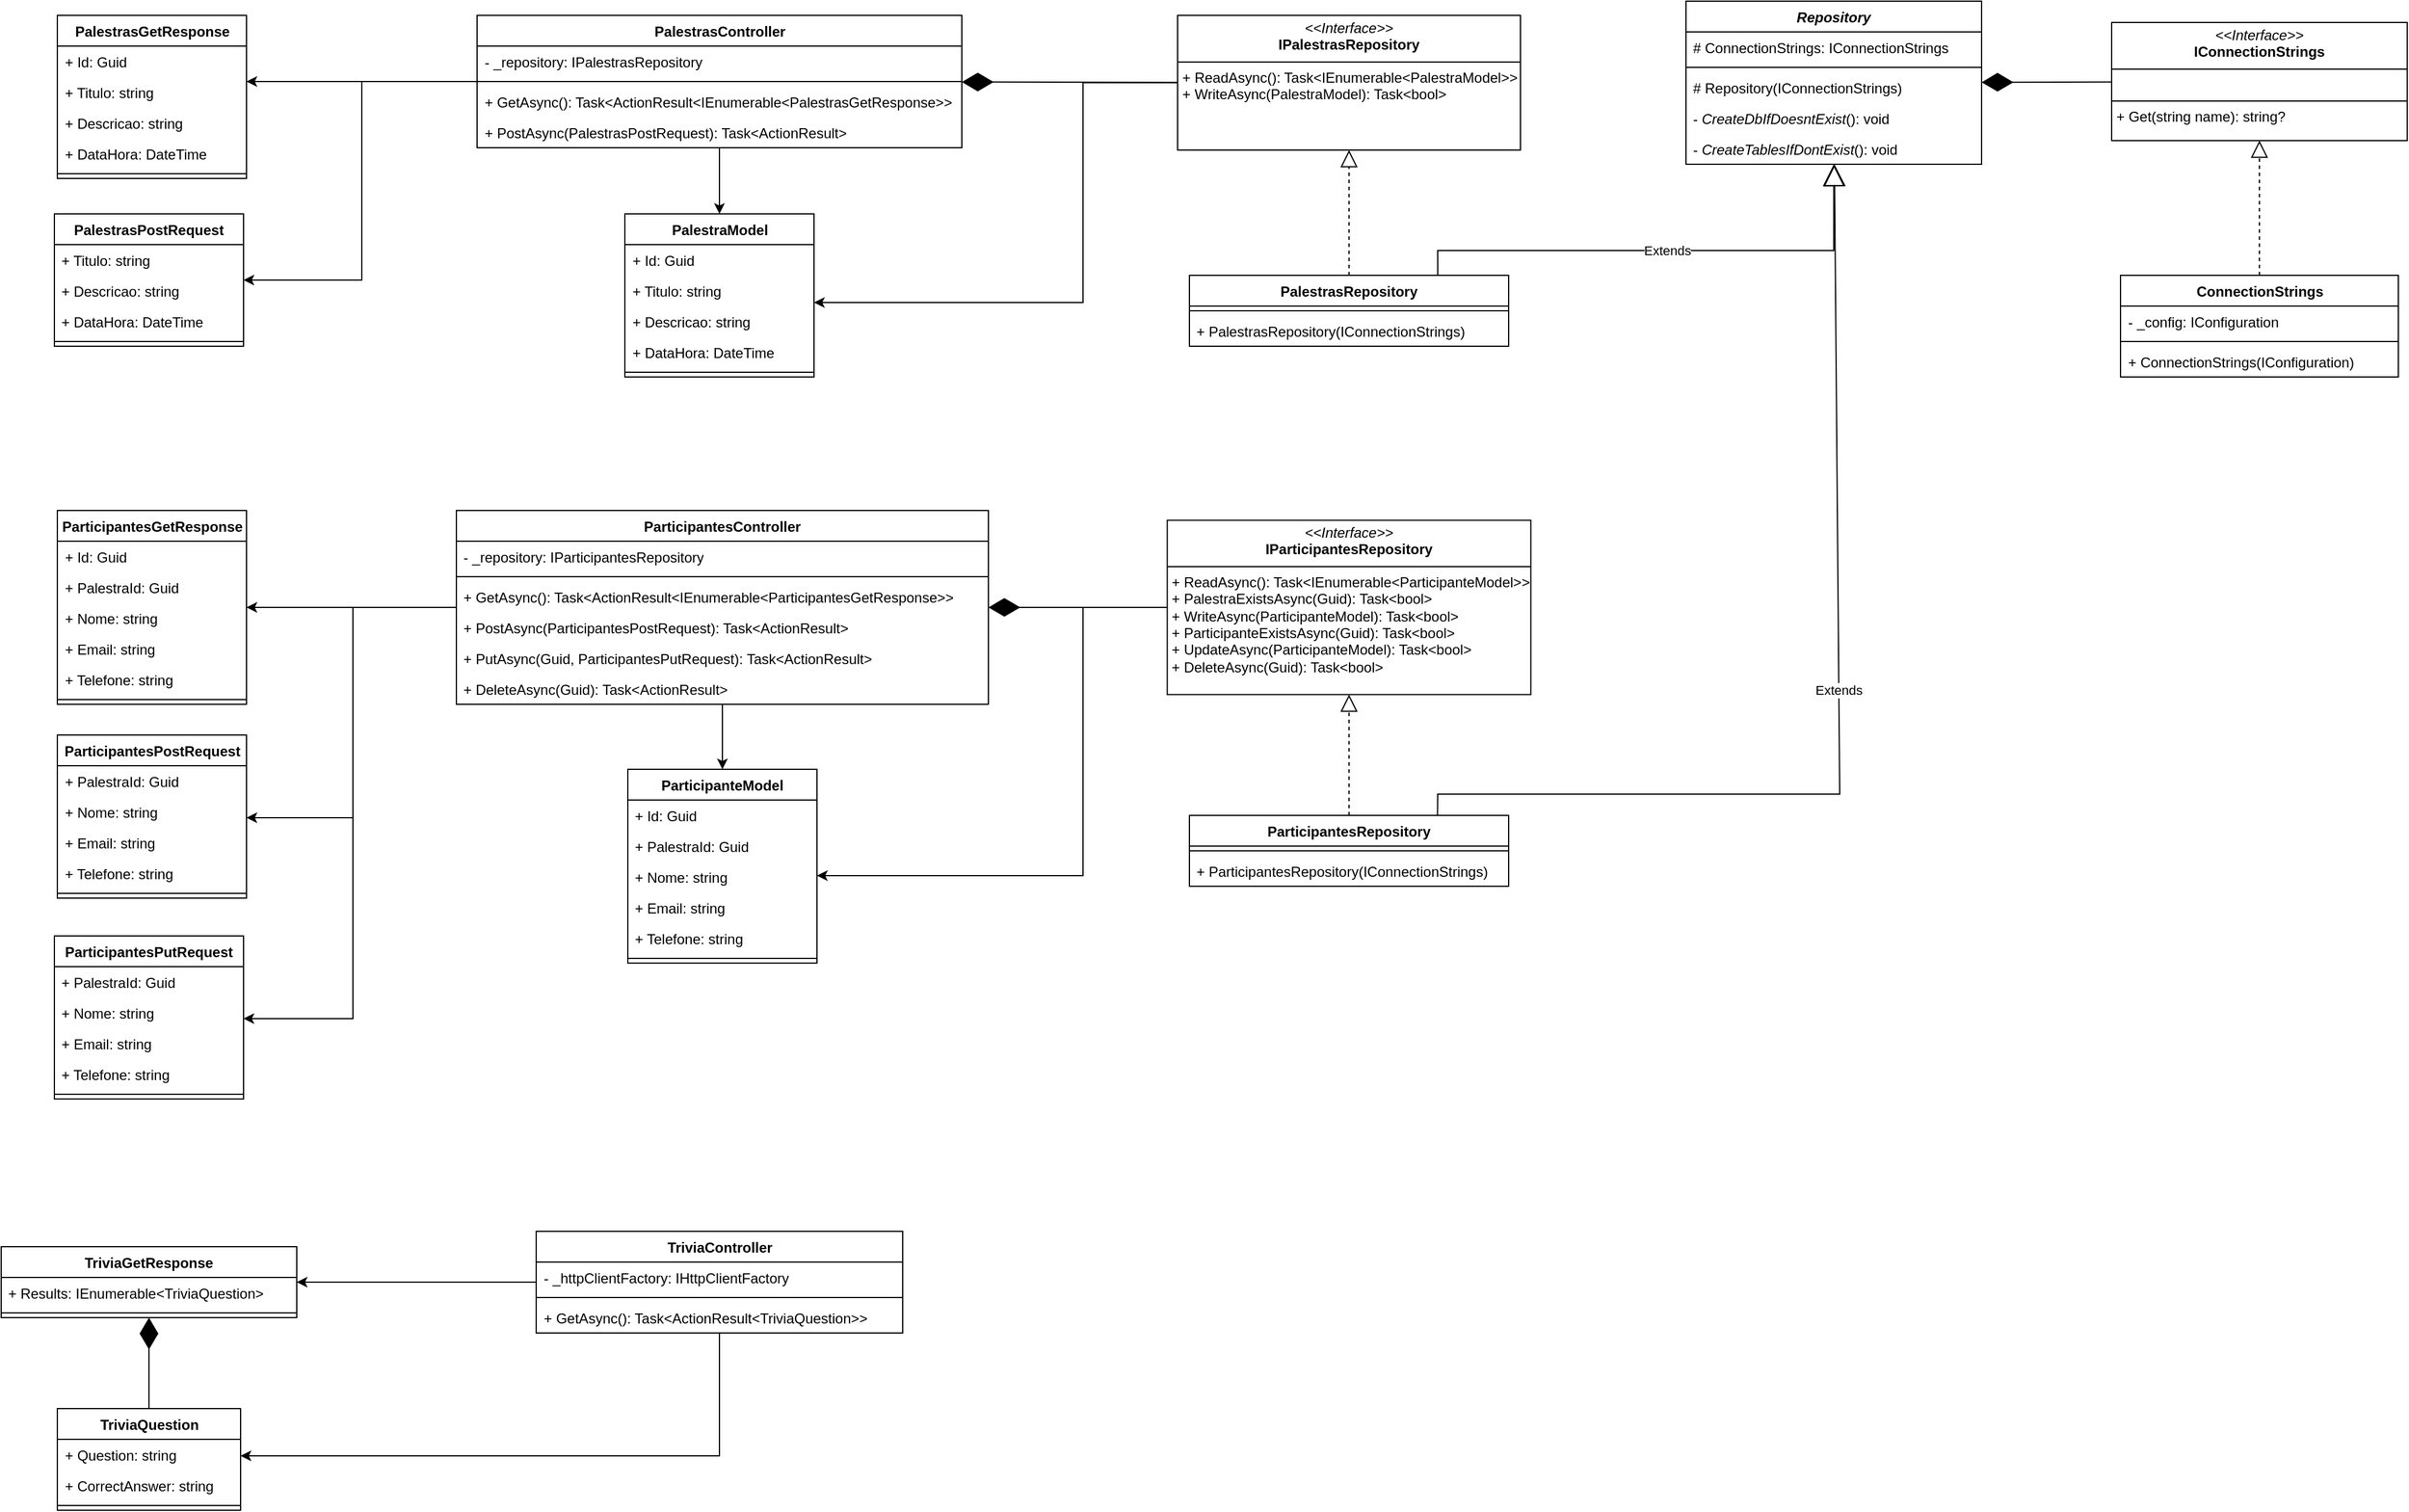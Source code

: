 <mxfile version="27.0.9">
  <diagram name="Page-1" id="VxG7pr-rt7989ejQn_X-">
    <mxGraphModel dx="2132" dy="1167" grid="1" gridSize="10" guides="1" tooltips="1" connect="1" arrows="1" fold="1" page="1" pageScale="1" pageWidth="850" pageHeight="1100" math="0" shadow="0">
      <root>
        <mxCell id="0" />
        <mxCell id="1" parent="0" />
        <mxCell id="4oGLVQ3U9N3iikCOYdiW-1" value="PalestrasPostRequest" style="swimlane;fontStyle=1;align=center;verticalAlign=top;childLayout=stackLayout;horizontal=1;startSize=26;horizontalStack=0;resizeParent=1;resizeParentMax=0;resizeLast=0;collapsible=1;marginBottom=0;whiteSpace=wrap;html=1;" parent="1" vertex="1">
          <mxGeometry x="210" y="239" width="160" height="112" as="geometry" />
        </mxCell>
        <mxCell id="4oGLVQ3U9N3iikCOYdiW-21" value="+ Titulo: string" style="text;strokeColor=none;fillColor=none;align=left;verticalAlign=top;spacingLeft=4;spacingRight=4;overflow=hidden;rotatable=0;points=[[0,0.5],[1,0.5]];portConstraint=eastwest;whiteSpace=wrap;html=1;" parent="4oGLVQ3U9N3iikCOYdiW-1" vertex="1">
          <mxGeometry y="26" width="160" height="26" as="geometry" />
        </mxCell>
        <mxCell id="4oGLVQ3U9N3iikCOYdiW-20" value="+ Descricao: string" style="text;strokeColor=none;fillColor=none;align=left;verticalAlign=top;spacingLeft=4;spacingRight=4;overflow=hidden;rotatable=0;points=[[0,0.5],[1,0.5]];portConstraint=eastwest;whiteSpace=wrap;html=1;" parent="4oGLVQ3U9N3iikCOYdiW-1" vertex="1">
          <mxGeometry y="52" width="160" height="26" as="geometry" />
        </mxCell>
        <mxCell id="4oGLVQ3U9N3iikCOYdiW-19" value="+ DataHora: DateTime" style="text;strokeColor=none;fillColor=none;align=left;verticalAlign=top;spacingLeft=4;spacingRight=4;overflow=hidden;rotatable=0;points=[[0,0.5],[1,0.5]];portConstraint=eastwest;whiteSpace=wrap;html=1;" parent="4oGLVQ3U9N3iikCOYdiW-1" vertex="1">
          <mxGeometry y="78" width="160" height="26" as="geometry" />
        </mxCell>
        <mxCell id="4oGLVQ3U9N3iikCOYdiW-3" value="" style="line;strokeWidth=1;fillColor=none;align=left;verticalAlign=middle;spacingTop=-1;spacingLeft=3;spacingRight=3;rotatable=0;labelPosition=right;points=[];portConstraint=eastwest;strokeColor=inherit;" parent="4oGLVQ3U9N3iikCOYdiW-1" vertex="1">
          <mxGeometry y="104" width="160" height="8" as="geometry" />
        </mxCell>
        <mxCell id="4oGLVQ3U9N3iikCOYdiW-5" value="ParticipantesPostRequest" style="swimlane;fontStyle=1;align=center;verticalAlign=top;childLayout=stackLayout;horizontal=1;startSize=26;horizontalStack=0;resizeParent=1;resizeParentMax=0;resizeLast=0;collapsible=1;marginBottom=0;whiteSpace=wrap;html=1;" parent="1" vertex="1">
          <mxGeometry x="212.5" y="680" width="160" height="138" as="geometry" />
        </mxCell>
        <mxCell id="4oGLVQ3U9N3iikCOYdiW-14" value="+ PalestraId: Guid" style="text;strokeColor=none;fillColor=none;align=left;verticalAlign=top;spacingLeft=4;spacingRight=4;overflow=hidden;rotatable=0;points=[[0,0.5],[1,0.5]];portConstraint=eastwest;whiteSpace=wrap;html=1;" parent="4oGLVQ3U9N3iikCOYdiW-5" vertex="1">
          <mxGeometry y="26" width="160" height="26" as="geometry" />
        </mxCell>
        <mxCell id="4oGLVQ3U9N3iikCOYdiW-15" value="+ Nome: string" style="text;strokeColor=none;fillColor=none;align=left;verticalAlign=top;spacingLeft=4;spacingRight=4;overflow=hidden;rotatable=0;points=[[0,0.5],[1,0.5]];portConstraint=eastwest;whiteSpace=wrap;html=1;" parent="4oGLVQ3U9N3iikCOYdiW-5" vertex="1">
          <mxGeometry y="52" width="160" height="26" as="geometry" />
        </mxCell>
        <mxCell id="4oGLVQ3U9N3iikCOYdiW-17" value="+ Email: string" style="text;strokeColor=none;fillColor=none;align=left;verticalAlign=top;spacingLeft=4;spacingRight=4;overflow=hidden;rotatable=0;points=[[0,0.5],[1,0.5]];portConstraint=eastwest;whiteSpace=wrap;html=1;" parent="4oGLVQ3U9N3iikCOYdiW-5" vertex="1">
          <mxGeometry y="78" width="160" height="26" as="geometry" />
        </mxCell>
        <mxCell id="4oGLVQ3U9N3iikCOYdiW-16" value="+ Telefone: string" style="text;strokeColor=none;fillColor=none;align=left;verticalAlign=top;spacingLeft=4;spacingRight=4;overflow=hidden;rotatable=0;points=[[0,0.5],[1,0.5]];portConstraint=eastwest;whiteSpace=wrap;html=1;" parent="4oGLVQ3U9N3iikCOYdiW-5" vertex="1">
          <mxGeometry y="104" width="160" height="26" as="geometry" />
        </mxCell>
        <mxCell id="4oGLVQ3U9N3iikCOYdiW-7" value="" style="line;strokeWidth=1;fillColor=none;align=left;verticalAlign=middle;spacingTop=-1;spacingLeft=3;spacingRight=3;rotatable=0;labelPosition=right;points=[];portConstraint=eastwest;strokeColor=inherit;" parent="4oGLVQ3U9N3iikCOYdiW-5" vertex="1">
          <mxGeometry y="130" width="160" height="8" as="geometry" />
        </mxCell>
        <mxCell id="4oGLVQ3U9N3iikCOYdiW-9" value="TriviaQuestion" style="swimlane;fontStyle=1;align=center;verticalAlign=top;childLayout=stackLayout;horizontal=1;startSize=26;horizontalStack=0;resizeParent=1;resizeParentMax=0;resizeLast=0;collapsible=1;marginBottom=0;whiteSpace=wrap;html=1;" parent="1" vertex="1">
          <mxGeometry x="212.5" y="1250" width="155" height="86" as="geometry" />
        </mxCell>
        <mxCell id="4oGLVQ3U9N3iikCOYdiW-13" value="+ Question: string" style="text;strokeColor=none;fillColor=none;align=left;verticalAlign=top;spacingLeft=4;spacingRight=4;overflow=hidden;rotatable=0;points=[[0,0.5],[1,0.5]];portConstraint=eastwest;whiteSpace=wrap;html=1;" parent="4oGLVQ3U9N3iikCOYdiW-9" vertex="1">
          <mxGeometry y="26" width="155" height="26" as="geometry" />
        </mxCell>
        <mxCell id="4oGLVQ3U9N3iikCOYdiW-10" value="+ CorrectAnswer: string" style="text;strokeColor=none;fillColor=none;align=left;verticalAlign=top;spacingLeft=4;spacingRight=4;overflow=hidden;rotatable=0;points=[[0,0.5],[1,0.5]];portConstraint=eastwest;whiteSpace=wrap;html=1;" parent="4oGLVQ3U9N3iikCOYdiW-9" vertex="1">
          <mxGeometry y="52" width="155" height="26" as="geometry" />
        </mxCell>
        <mxCell id="4oGLVQ3U9N3iikCOYdiW-11" value="" style="line;strokeWidth=1;fillColor=none;align=left;verticalAlign=middle;spacingTop=-1;spacingLeft=3;spacingRight=3;rotatable=0;labelPosition=right;points=[];portConstraint=eastwest;strokeColor=inherit;" parent="4oGLVQ3U9N3iikCOYdiW-9" vertex="1">
          <mxGeometry y="78" width="155" height="8" as="geometry" />
        </mxCell>
        <mxCell id="4oGLVQ3U9N3iikCOYdiW-45" style="edgeStyle=orthogonalEdgeStyle;rounded=0;orthogonalLoop=1;jettySize=auto;html=1;" parent="1" source="4oGLVQ3U9N3iikCOYdiW-22" target="4oGLVQ3U9N3iikCOYdiW-1" edge="1">
          <mxGeometry relative="1" as="geometry">
            <Array as="points">
              <mxPoint x="470" y="127" />
              <mxPoint x="470" y="295" />
            </Array>
          </mxGeometry>
        </mxCell>
        <mxCell id="4oGLVQ3U9N3iikCOYdiW-64" style="edgeStyle=orthogonalEdgeStyle;rounded=0;orthogonalLoop=1;jettySize=auto;html=1;" parent="1" source="4oGLVQ3U9N3iikCOYdiW-22" target="4oGLVQ3U9N3iikCOYdiW-55" edge="1">
          <mxGeometry relative="1" as="geometry" />
        </mxCell>
        <mxCell id="4oGLVQ3U9N3iikCOYdiW-108" style="edgeStyle=orthogonalEdgeStyle;rounded=0;orthogonalLoop=1;jettySize=auto;html=1;" parent="1" source="4oGLVQ3U9N3iikCOYdiW-22" target="4oGLVQ3U9N3iikCOYdiW-102" edge="1">
          <mxGeometry relative="1" as="geometry">
            <Array as="points">
              <mxPoint x="390" y="127" />
              <mxPoint x="390" y="127" />
            </Array>
          </mxGeometry>
        </mxCell>
        <mxCell id="4oGLVQ3U9N3iikCOYdiW-22" value="Palestras&lt;span style=&quot;background-color: transparent; color: light-dark(rgb(0, 0, 0), rgb(255, 255, 255));&quot;&gt;Controller&lt;/span&gt;" style="swimlane;fontStyle=1;align=center;verticalAlign=top;childLayout=stackLayout;horizontal=1;startSize=26;horizontalStack=0;resizeParent=1;resizeParentMax=0;resizeLast=0;collapsible=1;marginBottom=0;whiteSpace=wrap;html=1;" parent="1" vertex="1">
          <mxGeometry x="567.5" y="71" width="410" height="112" as="geometry" />
        </mxCell>
        <mxCell id="4oGLVQ3U9N3iikCOYdiW-31" value="- _repository: IPalestrasRepository" style="text;strokeColor=none;fillColor=none;align=left;verticalAlign=top;spacingLeft=4;spacingRight=4;overflow=hidden;rotatable=0;points=[[0,0.5],[1,0.5]];portConstraint=eastwest;whiteSpace=wrap;html=1;" parent="4oGLVQ3U9N3iikCOYdiW-22" vertex="1">
          <mxGeometry y="26" width="410" height="26" as="geometry" />
        </mxCell>
        <mxCell id="4oGLVQ3U9N3iikCOYdiW-24" value="" style="line;strokeWidth=1;fillColor=none;align=left;verticalAlign=middle;spacingTop=-1;spacingLeft=3;spacingRight=3;rotatable=0;labelPosition=right;points=[];portConstraint=eastwest;strokeColor=inherit;" parent="4oGLVQ3U9N3iikCOYdiW-22" vertex="1">
          <mxGeometry y="52" width="410" height="8" as="geometry" />
        </mxCell>
        <mxCell id="4oGLVQ3U9N3iikCOYdiW-23" value="+ GetAsync(): Task&amp;lt;ActionResult&amp;lt;IEnumerable&amp;lt;PalestrasGetResponse&amp;gt;&amp;gt;" style="text;strokeColor=none;fillColor=none;align=left;verticalAlign=top;spacingLeft=4;spacingRight=4;overflow=hidden;rotatable=0;points=[[0,0.5],[1,0.5]];portConstraint=eastwest;whiteSpace=wrap;html=1;" parent="4oGLVQ3U9N3iikCOYdiW-22" vertex="1">
          <mxGeometry y="60" width="410" height="26" as="geometry" />
        </mxCell>
        <mxCell id="4oGLVQ3U9N3iikCOYdiW-30" value="+ PostAsync(PalestrasPostRequest): Task&amp;lt;ActionResult&amp;gt;" style="text;strokeColor=none;fillColor=none;align=left;verticalAlign=top;spacingLeft=4;spacingRight=4;overflow=hidden;rotatable=0;points=[[0,0.5],[1,0.5]];portConstraint=eastwest;whiteSpace=wrap;html=1;" parent="4oGLVQ3U9N3iikCOYdiW-22" vertex="1">
          <mxGeometry y="86" width="410" height="26" as="geometry" />
        </mxCell>
        <mxCell id="4oGLVQ3U9N3iikCOYdiW-51" style="edgeStyle=orthogonalEdgeStyle;rounded=0;orthogonalLoop=1;jettySize=auto;html=1;" parent="1" source="4oGLVQ3U9N3iikCOYdiW-26" target="4oGLVQ3U9N3iikCOYdiW-5" edge="1">
          <mxGeometry relative="1" as="geometry">
            <Array as="points">
              <mxPoint x="462.5" y="572" />
              <mxPoint x="462.5" y="750" />
            </Array>
          </mxGeometry>
        </mxCell>
        <mxCell id="4oGLVQ3U9N3iikCOYdiW-74" style="edgeStyle=orthogonalEdgeStyle;rounded=0;orthogonalLoop=1;jettySize=auto;html=1;" parent="1" source="4oGLVQ3U9N3iikCOYdiW-26" target="4oGLVQ3U9N3iikCOYdiW-67" edge="1">
          <mxGeometry relative="1" as="geometry">
            <Array as="points">
              <mxPoint x="462.5" y="572" />
              <mxPoint x="462.5" y="920" />
            </Array>
          </mxGeometry>
        </mxCell>
        <mxCell id="4oGLVQ3U9N3iikCOYdiW-93" style="edgeStyle=orthogonalEdgeStyle;rounded=0;orthogonalLoop=1;jettySize=auto;html=1;" parent="1" source="4oGLVQ3U9N3iikCOYdiW-26" target="4oGLVQ3U9N3iikCOYdiW-86" edge="1">
          <mxGeometry relative="1" as="geometry" />
        </mxCell>
        <mxCell id="4oGLVQ3U9N3iikCOYdiW-126" style="edgeStyle=orthogonalEdgeStyle;rounded=0;orthogonalLoop=1;jettySize=auto;html=1;" parent="1" source="4oGLVQ3U9N3iikCOYdiW-26" target="4oGLVQ3U9N3iikCOYdiW-115" edge="1">
          <mxGeometry relative="1" as="geometry" />
        </mxCell>
        <mxCell id="4oGLVQ3U9N3iikCOYdiW-26" value="ParticipantesController" style="swimlane;fontStyle=1;align=center;verticalAlign=top;childLayout=stackLayout;horizontal=1;startSize=26;horizontalStack=0;resizeParent=1;resizeParentMax=0;resizeLast=0;collapsible=1;marginBottom=0;whiteSpace=wrap;html=1;" parent="1" vertex="1">
          <mxGeometry x="550" y="490" width="450" height="164" as="geometry" />
        </mxCell>
        <mxCell id="4oGLVQ3U9N3iikCOYdiW-27" value="- _repository: IParticipantesRepository" style="text;strokeColor=none;fillColor=none;align=left;verticalAlign=top;spacingLeft=4;spacingRight=4;overflow=hidden;rotatable=0;points=[[0,0.5],[1,0.5]];portConstraint=eastwest;whiteSpace=wrap;html=1;" parent="4oGLVQ3U9N3iikCOYdiW-26" vertex="1">
          <mxGeometry y="26" width="450" height="26" as="geometry" />
        </mxCell>
        <mxCell id="4oGLVQ3U9N3iikCOYdiW-28" value="" style="line;strokeWidth=1;fillColor=none;align=left;verticalAlign=middle;spacingTop=-1;spacingLeft=3;spacingRight=3;rotatable=0;labelPosition=right;points=[];portConstraint=eastwest;strokeColor=inherit;" parent="4oGLVQ3U9N3iikCOYdiW-26" vertex="1">
          <mxGeometry y="52" width="450" height="8" as="geometry" />
        </mxCell>
        <mxCell id="4oGLVQ3U9N3iikCOYdiW-52" value="+ GetAsync(): Task&amp;lt;ActionResult&amp;lt;IEnumerable&amp;lt;ParticipantesGetResponse&amp;gt;&amp;gt;" style="text;strokeColor=none;fillColor=none;align=left;verticalAlign=top;spacingLeft=4;spacingRight=4;overflow=hidden;rotatable=0;points=[[0,0.5],[1,0.5]];portConstraint=eastwest;whiteSpace=wrap;html=1;" parent="4oGLVQ3U9N3iikCOYdiW-26" vertex="1">
          <mxGeometry y="60" width="450" height="26" as="geometry" />
        </mxCell>
        <mxCell id="4oGLVQ3U9N3iikCOYdiW-53" value="+ PostAsync(&lt;span style=&quot;text-align: center;&quot;&gt;ParticipantesPostRequest&lt;/span&gt;): Task&amp;lt;ActionResult&amp;gt;" style="text;strokeColor=none;fillColor=none;align=left;verticalAlign=top;spacingLeft=4;spacingRight=4;overflow=hidden;rotatable=0;points=[[0,0.5],[1,0.5]];portConstraint=eastwest;whiteSpace=wrap;html=1;" parent="4oGLVQ3U9N3iikCOYdiW-26" vertex="1">
          <mxGeometry y="86" width="450" height="26" as="geometry" />
        </mxCell>
        <mxCell id="4oGLVQ3U9N3iikCOYdiW-76" value="+ PutAsync(&lt;span style=&quot;text-align: center;&quot;&gt;Guid,&amp;nbsp;&lt;/span&gt;&lt;span style=&quot;text-align: center;&quot;&gt;ParticipantesPutRequest&lt;/span&gt;): Task&amp;lt;ActionResult&amp;gt;" style="text;strokeColor=none;fillColor=none;align=left;verticalAlign=top;spacingLeft=4;spacingRight=4;overflow=hidden;rotatable=0;points=[[0,0.5],[1,0.5]];portConstraint=eastwest;whiteSpace=wrap;html=1;" parent="4oGLVQ3U9N3iikCOYdiW-26" vertex="1">
          <mxGeometry y="112" width="450" height="26" as="geometry" />
        </mxCell>
        <mxCell id="4oGLVQ3U9N3iikCOYdiW-29" value="+ DeleteAsync(&lt;span style=&quot;text-align: center;&quot;&gt;Guid&lt;/span&gt;): Task&amp;lt;ActionResult&amp;gt;" style="text;strokeColor=none;fillColor=none;align=left;verticalAlign=top;spacingLeft=4;spacingRight=4;overflow=hidden;rotatable=0;points=[[0,0.5],[1,0.5]];portConstraint=eastwest;whiteSpace=wrap;html=1;" parent="4oGLVQ3U9N3iikCOYdiW-26" vertex="1">
          <mxGeometry y="138" width="450" height="26" as="geometry" />
        </mxCell>
        <mxCell id="4oGLVQ3U9N3iikCOYdiW-65" style="edgeStyle=orthogonalEdgeStyle;rounded=0;orthogonalLoop=1;jettySize=auto;html=1;" parent="1" source="4oGLVQ3U9N3iikCOYdiW-37" target="4oGLVQ3U9N3iikCOYdiW-55" edge="1">
          <mxGeometry relative="1" as="geometry">
            <Array as="points">
              <mxPoint x="1080" y="128" />
              <mxPoint x="1080" y="314" />
            </Array>
          </mxGeometry>
        </mxCell>
        <mxCell id="4oGLVQ3U9N3iikCOYdiW-37" value="&lt;p style=&quot;margin:0px;margin-top:4px;text-align:center;&quot;&gt;&lt;i&gt;&amp;lt;&amp;lt;Interface&amp;gt;&amp;gt;&lt;/i&gt;&lt;br&gt;&lt;b&gt;IPalestrasRepository&lt;/b&gt;&lt;/p&gt;&lt;hr size=&quot;1&quot; style=&quot;border-style:solid;&quot;&gt;&lt;p style=&quot;margin:0px;margin-left:4px;&quot;&gt;+ ReadAsync(): Task&amp;lt;IEnumerable&amp;lt;PalestraModel&amp;gt;&amp;gt;&lt;br&gt;+ WriteAsync(PalestraModel): Task&amp;lt;bool&amp;gt;&lt;/p&gt;" style="verticalAlign=top;align=left;overflow=fill;html=1;whiteSpace=wrap;" parent="1" vertex="1">
          <mxGeometry x="1160" y="71" width="290" height="114" as="geometry" />
        </mxCell>
        <mxCell id="4oGLVQ3U9N3iikCOYdiW-39" value="" style="endArrow=diamondThin;endFill=1;endSize=24;html=1;rounded=0;" parent="1" source="4oGLVQ3U9N3iikCOYdiW-37" target="4oGLVQ3U9N3iikCOYdiW-22" edge="1">
          <mxGeometry width="160" relative="1" as="geometry">
            <mxPoint x="800" y="375" as="sourcePoint" />
            <mxPoint x="960" y="375" as="targetPoint" />
          </mxGeometry>
        </mxCell>
        <mxCell id="4oGLVQ3U9N3iikCOYdiW-40" value="PalestrasRepository" style="swimlane;fontStyle=1;align=center;verticalAlign=top;childLayout=stackLayout;horizontal=1;startSize=26;horizontalStack=0;resizeParent=1;resizeParentMax=0;resizeLast=0;collapsible=1;marginBottom=0;whiteSpace=wrap;html=1;" parent="1" vertex="1">
          <mxGeometry x="1170" y="291" width="270" height="60" as="geometry" />
        </mxCell>
        <mxCell id="4oGLVQ3U9N3iikCOYdiW-42" value="" style="line;strokeWidth=1;fillColor=none;align=left;verticalAlign=middle;spacingTop=-1;spacingLeft=3;spacingRight=3;rotatable=0;labelPosition=right;points=[];portConstraint=eastwest;strokeColor=inherit;" parent="4oGLVQ3U9N3iikCOYdiW-40" vertex="1">
          <mxGeometry y="26" width="270" height="8" as="geometry" />
        </mxCell>
        <mxCell id="Xpk3a377EMjcXsAuKpZf-1" value="+ PalestrasRepository(&lt;span style=&quot;text-align: center;&quot;&gt;IConnectionStrings&lt;/span&gt;)" style="text;strokeColor=none;fillColor=none;align=left;verticalAlign=top;spacingLeft=4;spacingRight=4;overflow=hidden;rotatable=0;points=[[0,0.5],[1,0.5]];portConstraint=eastwest;whiteSpace=wrap;html=1;" parent="4oGLVQ3U9N3iikCOYdiW-40" vertex="1">
          <mxGeometry y="34" width="270" height="26" as="geometry" />
        </mxCell>
        <mxCell id="4oGLVQ3U9N3iikCOYdiW-44" value="" style="endArrow=block;dashed=1;endFill=0;endSize=12;html=1;rounded=0;" parent="1" source="4oGLVQ3U9N3iikCOYdiW-40" target="4oGLVQ3U9N3iikCOYdiW-37" edge="1">
          <mxGeometry width="160" relative="1" as="geometry">
            <mxPoint x="1340" y="385" as="sourcePoint" />
            <mxPoint x="1500" y="385" as="targetPoint" />
          </mxGeometry>
        </mxCell>
        <mxCell id="4oGLVQ3U9N3iikCOYdiW-55" value="PalestraModel" style="swimlane;fontStyle=1;align=center;verticalAlign=top;childLayout=stackLayout;horizontal=1;startSize=26;horizontalStack=0;resizeParent=1;resizeParentMax=0;resizeLast=0;collapsible=1;marginBottom=0;whiteSpace=wrap;html=1;" parent="1" vertex="1">
          <mxGeometry x="692.5" y="239" width="160" height="138" as="geometry" />
        </mxCell>
        <mxCell id="4oGLVQ3U9N3iikCOYdiW-59" value="+ Id: Guid" style="text;strokeColor=none;fillColor=none;align=left;verticalAlign=top;spacingLeft=4;spacingRight=4;overflow=hidden;rotatable=0;points=[[0,0.5],[1,0.5]];portConstraint=eastwest;whiteSpace=wrap;html=1;" parent="4oGLVQ3U9N3iikCOYdiW-55" vertex="1">
          <mxGeometry y="26" width="160" height="26" as="geometry" />
        </mxCell>
        <mxCell id="4oGLVQ3U9N3iikCOYdiW-60" value="+ Titulo: string" style="text;strokeColor=none;fillColor=none;align=left;verticalAlign=top;spacingLeft=4;spacingRight=4;overflow=hidden;rotatable=0;points=[[0,0.5],[1,0.5]];portConstraint=eastwest;whiteSpace=wrap;html=1;" parent="4oGLVQ3U9N3iikCOYdiW-55" vertex="1">
          <mxGeometry y="52" width="160" height="26" as="geometry" />
        </mxCell>
        <mxCell id="4oGLVQ3U9N3iikCOYdiW-61" value="+ Descricao: string" style="text;strokeColor=none;fillColor=none;align=left;verticalAlign=top;spacingLeft=4;spacingRight=4;overflow=hidden;rotatable=0;points=[[0,0.5],[1,0.5]];portConstraint=eastwest;whiteSpace=wrap;html=1;" parent="4oGLVQ3U9N3iikCOYdiW-55" vertex="1">
          <mxGeometry y="78" width="160" height="26" as="geometry" />
        </mxCell>
        <mxCell id="4oGLVQ3U9N3iikCOYdiW-62" value="+ DataHora: DateTime" style="text;strokeColor=none;fillColor=none;align=left;verticalAlign=top;spacingLeft=4;spacingRight=4;overflow=hidden;rotatable=0;points=[[0,0.5],[1,0.5]];portConstraint=eastwest;whiteSpace=wrap;html=1;" parent="4oGLVQ3U9N3iikCOYdiW-55" vertex="1">
          <mxGeometry y="104" width="160" height="26" as="geometry" />
        </mxCell>
        <mxCell id="4oGLVQ3U9N3iikCOYdiW-57" value="" style="line;strokeWidth=1;fillColor=none;align=left;verticalAlign=middle;spacingTop=-1;spacingLeft=3;spacingRight=3;rotatable=0;labelPosition=right;points=[];portConstraint=eastwest;strokeColor=inherit;" parent="4oGLVQ3U9N3iikCOYdiW-55" vertex="1">
          <mxGeometry y="130" width="160" height="8" as="geometry" />
        </mxCell>
        <mxCell id="4oGLVQ3U9N3iikCOYdiW-67" value="ParticipantesPutRequest" style="swimlane;fontStyle=1;align=center;verticalAlign=top;childLayout=stackLayout;horizontal=1;startSize=26;horizontalStack=0;resizeParent=1;resizeParentMax=0;resizeLast=0;collapsible=1;marginBottom=0;whiteSpace=wrap;html=1;" parent="1" vertex="1">
          <mxGeometry x="210" y="850" width="160" height="138" as="geometry" />
        </mxCell>
        <mxCell id="4oGLVQ3U9N3iikCOYdiW-69" value="+ PalestraId: Guid" style="text;strokeColor=none;fillColor=none;align=left;verticalAlign=top;spacingLeft=4;spacingRight=4;overflow=hidden;rotatable=0;points=[[0,0.5],[1,0.5]];portConstraint=eastwest;whiteSpace=wrap;html=1;" parent="4oGLVQ3U9N3iikCOYdiW-67" vertex="1">
          <mxGeometry y="26" width="160" height="26" as="geometry" />
        </mxCell>
        <mxCell id="4oGLVQ3U9N3iikCOYdiW-70" value="+ Nome: string" style="text;strokeColor=none;fillColor=none;align=left;verticalAlign=top;spacingLeft=4;spacingRight=4;overflow=hidden;rotatable=0;points=[[0,0.5],[1,0.5]];portConstraint=eastwest;whiteSpace=wrap;html=1;" parent="4oGLVQ3U9N3iikCOYdiW-67" vertex="1">
          <mxGeometry y="52" width="160" height="26" as="geometry" />
        </mxCell>
        <mxCell id="4oGLVQ3U9N3iikCOYdiW-71" value="+ Email: string" style="text;strokeColor=none;fillColor=none;align=left;verticalAlign=top;spacingLeft=4;spacingRight=4;overflow=hidden;rotatable=0;points=[[0,0.5],[1,0.5]];portConstraint=eastwest;whiteSpace=wrap;html=1;" parent="4oGLVQ3U9N3iikCOYdiW-67" vertex="1">
          <mxGeometry y="78" width="160" height="26" as="geometry" />
        </mxCell>
        <mxCell id="4oGLVQ3U9N3iikCOYdiW-72" value="+ Telefone: string" style="text;strokeColor=none;fillColor=none;align=left;verticalAlign=top;spacingLeft=4;spacingRight=4;overflow=hidden;rotatable=0;points=[[0,0.5],[1,0.5]];portConstraint=eastwest;whiteSpace=wrap;html=1;" parent="4oGLVQ3U9N3iikCOYdiW-67" vertex="1">
          <mxGeometry y="104" width="160" height="26" as="geometry" />
        </mxCell>
        <mxCell id="4oGLVQ3U9N3iikCOYdiW-73" value="" style="line;strokeWidth=1;fillColor=none;align=left;verticalAlign=middle;spacingTop=-1;spacingLeft=3;spacingRight=3;rotatable=0;labelPosition=right;points=[];portConstraint=eastwest;strokeColor=inherit;" parent="4oGLVQ3U9N3iikCOYdiW-67" vertex="1">
          <mxGeometry y="130" width="160" height="8" as="geometry" />
        </mxCell>
        <mxCell id="4oGLVQ3U9N3iikCOYdiW-94" style="edgeStyle=orthogonalEdgeStyle;rounded=0;orthogonalLoop=1;jettySize=auto;html=1;" parent="1" source="4oGLVQ3U9N3iikCOYdiW-77" target="4oGLVQ3U9N3iikCOYdiW-86" edge="1">
          <mxGeometry relative="1" as="geometry">
            <Array as="points">
              <mxPoint x="1080" y="572" />
              <mxPoint x="1080" y="799" />
            </Array>
          </mxGeometry>
        </mxCell>
        <mxCell id="4oGLVQ3U9N3iikCOYdiW-77" value="&lt;p style=&quot;margin:0px;margin-top:4px;text-align:center;&quot;&gt;&lt;i&gt;&amp;lt;&amp;lt;Interface&amp;gt;&amp;gt;&lt;/i&gt;&lt;br&gt;&lt;b&gt;IParticipantesRepository&lt;/b&gt;&lt;/p&gt;&lt;hr size=&quot;1&quot; style=&quot;border-style:solid;&quot;&gt;&lt;p style=&quot;margin:0px;margin-left:4px;&quot;&gt;+ ReadAsync(): Task&amp;lt;IEnumerable&amp;lt;ParticipanteModel&amp;gt;&amp;gt;&lt;/p&gt;&lt;p style=&quot;margin:0px;margin-left:4px;&quot;&gt;+ PalestraExistsAsync(Guid): Task&amp;lt;bool&amp;gt;&lt;br&gt;+ WriteAsync(ParticipanteModel): Task&amp;lt;bool&amp;gt;&lt;/p&gt;&lt;p style=&quot;margin:0px;margin-left:4px;&quot;&gt;+ ParticipanteExistsAsync(Guid): Task&amp;lt;bool&amp;gt;&lt;/p&gt;&lt;p style=&quot;margin:0px;margin-left:4px;&quot;&gt;+ UpdateAsync(ParticipanteModel): Task&amp;lt;bool&amp;gt;&lt;/p&gt;&lt;p style=&quot;margin:0px;margin-left:4px;&quot;&gt;+ DeleteAsync(Guid): Task&amp;lt;bool&amp;gt;&lt;/p&gt;&lt;p style=&quot;margin:0px;margin-left:4px;&quot;&gt;&lt;br&gt;&lt;/p&gt;" style="verticalAlign=top;align=left;overflow=fill;html=1;whiteSpace=wrap;" parent="1" vertex="1">
          <mxGeometry x="1151.25" y="498.25" width="307.5" height="147.5" as="geometry" />
        </mxCell>
        <mxCell id="4oGLVQ3U9N3iikCOYdiW-78" value="&lt;b&gt;ParticipantesRepository&lt;/b&gt;" style="swimlane;fontStyle=1;align=center;verticalAlign=top;childLayout=stackLayout;horizontal=1;startSize=26;horizontalStack=0;resizeParent=1;resizeParentMax=0;resizeLast=0;collapsible=1;marginBottom=0;whiteSpace=wrap;html=1;" parent="1" vertex="1">
          <mxGeometry x="1170" y="748" width="270" height="60" as="geometry" />
        </mxCell>
        <mxCell id="4oGLVQ3U9N3iikCOYdiW-79" value="" style="line;strokeWidth=1;fillColor=none;align=left;verticalAlign=middle;spacingTop=-1;spacingLeft=3;spacingRight=3;rotatable=0;labelPosition=right;points=[];portConstraint=eastwest;strokeColor=inherit;" parent="4oGLVQ3U9N3iikCOYdiW-78" vertex="1">
          <mxGeometry y="26" width="270" height="8" as="geometry" />
        </mxCell>
        <mxCell id="Xpk3a377EMjcXsAuKpZf-4" value="+ ParticipantesRepository(&lt;span style=&quot;text-align: center;&quot;&gt;IConnectionStrings&lt;/span&gt;)" style="text;strokeColor=none;fillColor=none;align=left;verticalAlign=top;spacingLeft=4;spacingRight=4;overflow=hidden;rotatable=0;points=[[0,0.5],[1,0.5]];portConstraint=eastwest;whiteSpace=wrap;html=1;" parent="4oGLVQ3U9N3iikCOYdiW-78" vertex="1">
          <mxGeometry y="34" width="270" height="26" as="geometry" />
        </mxCell>
        <mxCell id="4oGLVQ3U9N3iikCOYdiW-80" value="" style="endArrow=block;dashed=1;endFill=0;endSize=12;html=1;rounded=0;" parent="1" source="4oGLVQ3U9N3iikCOYdiW-78" target="4oGLVQ3U9N3iikCOYdiW-77" edge="1">
          <mxGeometry width="160" relative="1" as="geometry">
            <mxPoint x="1342.5" y="804" as="sourcePoint" />
            <mxPoint x="1502.5" y="804" as="targetPoint" />
          </mxGeometry>
        </mxCell>
        <mxCell id="4oGLVQ3U9N3iikCOYdiW-81" value="" style="endArrow=diamondThin;endFill=1;endSize=24;html=1;rounded=0;" parent="1" source="4oGLVQ3U9N3iikCOYdiW-77" target="4oGLVQ3U9N3iikCOYdiW-26" edge="1">
          <mxGeometry width="160" relative="1" as="geometry">
            <mxPoint x="1332.5" y="609" as="sourcePoint" />
            <mxPoint x="1492.5" y="609" as="targetPoint" />
          </mxGeometry>
        </mxCell>
        <mxCell id="4oGLVQ3U9N3iikCOYdiW-86" value="ParticipanteModel" style="swimlane;fontStyle=1;align=center;verticalAlign=top;childLayout=stackLayout;horizontal=1;startSize=26;horizontalStack=0;resizeParent=1;resizeParentMax=0;resizeLast=0;collapsible=1;marginBottom=0;whiteSpace=wrap;html=1;" parent="1" vertex="1">
          <mxGeometry x="695" y="709" width="160" height="164" as="geometry" />
        </mxCell>
        <mxCell id="4oGLVQ3U9N3iikCOYdiW-87" value="+ Id: Guid" style="text;strokeColor=none;fillColor=none;align=left;verticalAlign=top;spacingLeft=4;spacingRight=4;overflow=hidden;rotatable=0;points=[[0,0.5],[1,0.5]];portConstraint=eastwest;whiteSpace=wrap;html=1;" parent="4oGLVQ3U9N3iikCOYdiW-86" vertex="1">
          <mxGeometry y="26" width="160" height="26" as="geometry" />
        </mxCell>
        <mxCell id="4oGLVQ3U9N3iikCOYdiW-88" value="+ PalestraId: Guid" style="text;strokeColor=none;fillColor=none;align=left;verticalAlign=top;spacingLeft=4;spacingRight=4;overflow=hidden;rotatable=0;points=[[0,0.5],[1,0.5]];portConstraint=eastwest;whiteSpace=wrap;html=1;" parent="4oGLVQ3U9N3iikCOYdiW-86" vertex="1">
          <mxGeometry y="52" width="160" height="26" as="geometry" />
        </mxCell>
        <mxCell id="4oGLVQ3U9N3iikCOYdiW-89" value="+ Nome: string" style="text;strokeColor=none;fillColor=none;align=left;verticalAlign=top;spacingLeft=4;spacingRight=4;overflow=hidden;rotatable=0;points=[[0,0.5],[1,0.5]];portConstraint=eastwest;whiteSpace=wrap;html=1;" parent="4oGLVQ3U9N3iikCOYdiW-86" vertex="1">
          <mxGeometry y="78" width="160" height="26" as="geometry" />
        </mxCell>
        <mxCell id="4oGLVQ3U9N3iikCOYdiW-90" value="+ Email: string" style="text;strokeColor=none;fillColor=none;align=left;verticalAlign=top;spacingLeft=4;spacingRight=4;overflow=hidden;rotatable=0;points=[[0,0.5],[1,0.5]];portConstraint=eastwest;whiteSpace=wrap;html=1;" parent="4oGLVQ3U9N3iikCOYdiW-86" vertex="1">
          <mxGeometry y="104" width="160" height="26" as="geometry" />
        </mxCell>
        <mxCell id="4oGLVQ3U9N3iikCOYdiW-91" value="+ Telefone: string" style="text;strokeColor=none;fillColor=none;align=left;verticalAlign=top;spacingLeft=4;spacingRight=4;overflow=hidden;rotatable=0;points=[[0,0.5],[1,0.5]];portConstraint=eastwest;whiteSpace=wrap;html=1;" parent="4oGLVQ3U9N3iikCOYdiW-86" vertex="1">
          <mxGeometry y="130" width="160" height="26" as="geometry" />
        </mxCell>
        <mxCell id="4oGLVQ3U9N3iikCOYdiW-92" value="" style="line;strokeWidth=1;fillColor=none;align=left;verticalAlign=middle;spacingTop=-1;spacingLeft=3;spacingRight=3;rotatable=0;labelPosition=right;points=[];portConstraint=eastwest;strokeColor=inherit;" parent="4oGLVQ3U9N3iikCOYdiW-86" vertex="1">
          <mxGeometry y="156" width="160" height="8" as="geometry" />
        </mxCell>
        <mxCell id="yyPrRfvXwbp71PW9DzvN-1" style="edgeStyle=orthogonalEdgeStyle;rounded=0;orthogonalLoop=1;jettySize=auto;html=1;" parent="1" source="4oGLVQ3U9N3iikCOYdiW-95" target="acCs7_pgnodW83bpea6_-2" edge="1">
          <mxGeometry relative="1" as="geometry" />
        </mxCell>
        <mxCell id="yyPrRfvXwbp71PW9DzvN-4" style="edgeStyle=orthogonalEdgeStyle;rounded=0;orthogonalLoop=1;jettySize=auto;html=1;" parent="1" source="4oGLVQ3U9N3iikCOYdiW-95" target="4oGLVQ3U9N3iikCOYdiW-9" edge="1">
          <mxGeometry relative="1" as="geometry">
            <Array as="points">
              <mxPoint x="773" y="1290" />
            </Array>
          </mxGeometry>
        </mxCell>
        <mxCell id="4oGLVQ3U9N3iikCOYdiW-95" value="TriviaController" style="swimlane;fontStyle=1;align=center;verticalAlign=top;childLayout=stackLayout;horizontal=1;startSize=26;horizontalStack=0;resizeParent=1;resizeParentMax=0;resizeLast=0;collapsible=1;marginBottom=0;whiteSpace=wrap;html=1;" parent="1" vertex="1">
          <mxGeometry x="617.5" y="1100" width="310" height="86" as="geometry" />
        </mxCell>
        <mxCell id="acCs7_pgnodW83bpea6_-1" value="- _httpClientFactory: IHttpClientFactory" style="text;strokeColor=none;fillColor=none;align=left;verticalAlign=top;spacingLeft=4;spacingRight=4;overflow=hidden;rotatable=0;points=[[0,0.5],[1,0.5]];portConstraint=eastwest;whiteSpace=wrap;html=1;" parent="4oGLVQ3U9N3iikCOYdiW-95" vertex="1">
          <mxGeometry y="26" width="310" height="26" as="geometry" />
        </mxCell>
        <mxCell id="4oGLVQ3U9N3iikCOYdiW-97" value="" style="line;strokeWidth=1;fillColor=none;align=left;verticalAlign=middle;spacingTop=-1;spacingLeft=3;spacingRight=3;rotatable=0;labelPosition=right;points=[];portConstraint=eastwest;strokeColor=inherit;" parent="4oGLVQ3U9N3iikCOYdiW-95" vertex="1">
          <mxGeometry y="52" width="310" height="8" as="geometry" />
        </mxCell>
        <mxCell id="4oGLVQ3U9N3iikCOYdiW-98" value="+ GetAsync(): Task&amp;lt;ActionResult&amp;lt;&lt;span style=&quot;text-align: center;&quot;&gt;TriviaQuestion&amp;gt;&lt;/span&gt;&amp;gt;" style="text;strokeColor=none;fillColor=none;align=left;verticalAlign=top;spacingLeft=4;spacingRight=4;overflow=hidden;rotatable=0;points=[[0,0.5],[1,0.5]];portConstraint=eastwest;whiteSpace=wrap;html=1;" parent="4oGLVQ3U9N3iikCOYdiW-95" vertex="1">
          <mxGeometry y="60" width="310" height="26" as="geometry" />
        </mxCell>
        <mxCell id="4oGLVQ3U9N3iikCOYdiW-102" value="PalestrasGetResponse" style="swimlane;fontStyle=1;align=center;verticalAlign=top;childLayout=stackLayout;horizontal=1;startSize=26;horizontalStack=0;resizeParent=1;resizeParentMax=0;resizeLast=0;collapsible=1;marginBottom=0;whiteSpace=wrap;html=1;" parent="1" vertex="1">
          <mxGeometry x="212.5" y="71" width="160" height="138" as="geometry" />
        </mxCell>
        <mxCell id="4oGLVQ3U9N3iikCOYdiW-103" value="+ Id: Guid" style="text;strokeColor=none;fillColor=none;align=left;verticalAlign=top;spacingLeft=4;spacingRight=4;overflow=hidden;rotatable=0;points=[[0,0.5],[1,0.5]];portConstraint=eastwest;whiteSpace=wrap;html=1;" parent="4oGLVQ3U9N3iikCOYdiW-102" vertex="1">
          <mxGeometry y="26" width="160" height="26" as="geometry" />
        </mxCell>
        <mxCell id="4oGLVQ3U9N3iikCOYdiW-104" value="+ Titulo: string" style="text;strokeColor=none;fillColor=none;align=left;verticalAlign=top;spacingLeft=4;spacingRight=4;overflow=hidden;rotatable=0;points=[[0,0.5],[1,0.5]];portConstraint=eastwest;whiteSpace=wrap;html=1;" parent="4oGLVQ3U9N3iikCOYdiW-102" vertex="1">
          <mxGeometry y="52" width="160" height="26" as="geometry" />
        </mxCell>
        <mxCell id="4oGLVQ3U9N3iikCOYdiW-105" value="+ Descricao: string" style="text;strokeColor=none;fillColor=none;align=left;verticalAlign=top;spacingLeft=4;spacingRight=4;overflow=hidden;rotatable=0;points=[[0,0.5],[1,0.5]];portConstraint=eastwest;whiteSpace=wrap;html=1;" parent="4oGLVQ3U9N3iikCOYdiW-102" vertex="1">
          <mxGeometry y="78" width="160" height="26" as="geometry" />
        </mxCell>
        <mxCell id="4oGLVQ3U9N3iikCOYdiW-106" value="+ DataHora: DateTime" style="text;strokeColor=none;fillColor=none;align=left;verticalAlign=top;spacingLeft=4;spacingRight=4;overflow=hidden;rotatable=0;points=[[0,0.5],[1,0.5]];portConstraint=eastwest;whiteSpace=wrap;html=1;" parent="4oGLVQ3U9N3iikCOYdiW-102" vertex="1">
          <mxGeometry y="104" width="160" height="26" as="geometry" />
        </mxCell>
        <mxCell id="4oGLVQ3U9N3iikCOYdiW-107" value="" style="line;strokeWidth=1;fillColor=none;align=left;verticalAlign=middle;spacingTop=-1;spacingLeft=3;spacingRight=3;rotatable=0;labelPosition=right;points=[];portConstraint=eastwest;strokeColor=inherit;" parent="4oGLVQ3U9N3iikCOYdiW-102" vertex="1">
          <mxGeometry y="130" width="160" height="8" as="geometry" />
        </mxCell>
        <mxCell id="4oGLVQ3U9N3iikCOYdiW-115" value="ParticipantesGetResponse" style="swimlane;fontStyle=1;align=center;verticalAlign=top;childLayout=stackLayout;horizontal=1;startSize=26;horizontalStack=0;resizeParent=1;resizeParentMax=0;resizeLast=0;collapsible=1;marginBottom=0;whiteSpace=wrap;html=1;" parent="1" vertex="1">
          <mxGeometry x="212.5" y="490" width="160" height="164" as="geometry" />
        </mxCell>
        <mxCell id="4oGLVQ3U9N3iikCOYdiW-116" value="+ Id: Guid" style="text;strokeColor=none;fillColor=none;align=left;verticalAlign=top;spacingLeft=4;spacingRight=4;overflow=hidden;rotatable=0;points=[[0,0.5],[1,0.5]];portConstraint=eastwest;whiteSpace=wrap;html=1;" parent="4oGLVQ3U9N3iikCOYdiW-115" vertex="1">
          <mxGeometry y="26" width="160" height="26" as="geometry" />
        </mxCell>
        <mxCell id="4oGLVQ3U9N3iikCOYdiW-117" value="+ PalestraId: Guid" style="text;strokeColor=none;fillColor=none;align=left;verticalAlign=top;spacingLeft=4;spacingRight=4;overflow=hidden;rotatable=0;points=[[0,0.5],[1,0.5]];portConstraint=eastwest;whiteSpace=wrap;html=1;" parent="4oGLVQ3U9N3iikCOYdiW-115" vertex="1">
          <mxGeometry y="52" width="160" height="26" as="geometry" />
        </mxCell>
        <mxCell id="4oGLVQ3U9N3iikCOYdiW-118" value="+ Nome: string" style="text;strokeColor=none;fillColor=none;align=left;verticalAlign=top;spacingLeft=4;spacingRight=4;overflow=hidden;rotatable=0;points=[[0,0.5],[1,0.5]];portConstraint=eastwest;whiteSpace=wrap;html=1;" parent="4oGLVQ3U9N3iikCOYdiW-115" vertex="1">
          <mxGeometry y="78" width="160" height="26" as="geometry" />
        </mxCell>
        <mxCell id="4oGLVQ3U9N3iikCOYdiW-119" value="+ Email: string" style="text;strokeColor=none;fillColor=none;align=left;verticalAlign=top;spacingLeft=4;spacingRight=4;overflow=hidden;rotatable=0;points=[[0,0.5],[1,0.5]];portConstraint=eastwest;whiteSpace=wrap;html=1;" parent="4oGLVQ3U9N3iikCOYdiW-115" vertex="1">
          <mxGeometry y="104" width="160" height="26" as="geometry" />
        </mxCell>
        <mxCell id="4oGLVQ3U9N3iikCOYdiW-120" value="+ Telefone: string" style="text;strokeColor=none;fillColor=none;align=left;verticalAlign=top;spacingLeft=4;spacingRight=4;overflow=hidden;rotatable=0;points=[[0,0.5],[1,0.5]];portConstraint=eastwest;whiteSpace=wrap;html=1;" parent="4oGLVQ3U9N3iikCOYdiW-115" vertex="1">
          <mxGeometry y="130" width="160" height="26" as="geometry" />
        </mxCell>
        <mxCell id="4oGLVQ3U9N3iikCOYdiW-121" value="" style="line;strokeWidth=1;fillColor=none;align=left;verticalAlign=middle;spacingTop=-1;spacingLeft=3;spacingRight=3;rotatable=0;labelPosition=right;points=[];portConstraint=eastwest;strokeColor=inherit;" parent="4oGLVQ3U9N3iikCOYdiW-115" vertex="1">
          <mxGeometry y="156" width="160" height="8" as="geometry" />
        </mxCell>
        <mxCell id="acCs7_pgnodW83bpea6_-2" value="TriviaGetResponse" style="swimlane;fontStyle=1;align=center;verticalAlign=top;childLayout=stackLayout;horizontal=1;startSize=26;horizontalStack=0;resizeParent=1;resizeParentMax=0;resizeLast=0;collapsible=1;marginBottom=0;whiteSpace=wrap;html=1;" parent="1" vertex="1">
          <mxGeometry x="165" y="1113" width="250" height="60" as="geometry" />
        </mxCell>
        <mxCell id="acCs7_pgnodW83bpea6_-3" value="+ Results: IEnumerable&amp;lt;TriviaQuestion&amp;gt;" style="text;strokeColor=none;fillColor=none;align=left;verticalAlign=top;spacingLeft=4;spacingRight=4;overflow=hidden;rotatable=0;points=[[0,0.5],[1,0.5]];portConstraint=eastwest;whiteSpace=wrap;html=1;" parent="acCs7_pgnodW83bpea6_-2" vertex="1">
          <mxGeometry y="26" width="250" height="26" as="geometry" />
        </mxCell>
        <mxCell id="acCs7_pgnodW83bpea6_-5" value="" style="line;strokeWidth=1;fillColor=none;align=left;verticalAlign=middle;spacingTop=-1;spacingLeft=3;spacingRight=3;rotatable=0;labelPosition=right;points=[];portConstraint=eastwest;strokeColor=inherit;" parent="acCs7_pgnodW83bpea6_-2" vertex="1">
          <mxGeometry y="52" width="250" height="8" as="geometry" />
        </mxCell>
        <mxCell id="yyPrRfvXwbp71PW9DzvN-3" value="" style="endArrow=diamondThin;endFill=1;endSize=24;html=1;rounded=0;" parent="1" source="4oGLVQ3U9N3iikCOYdiW-9" target="acCs7_pgnodW83bpea6_-2" edge="1">
          <mxGeometry width="160" relative="1" as="geometry">
            <mxPoint x="720" y="1030" as="sourcePoint" />
            <mxPoint x="880" y="1030" as="targetPoint" />
          </mxGeometry>
        </mxCell>
        <mxCell id="Xpk3a377EMjcXsAuKpZf-6" value="&lt;p style=&quot;margin:0px;margin-top:4px;text-align:center;&quot;&gt;&lt;i&gt;&amp;lt;&amp;lt;Interface&amp;gt;&amp;gt;&lt;/i&gt;&lt;br&gt;&lt;b&gt;IConnectionStrings&lt;/b&gt;&lt;/p&gt;&lt;hr size=&quot;1&quot; style=&quot;border-style:solid;&quot;&gt;&lt;p style=&quot;margin:0px;margin-left:4px;&quot;&gt;&lt;br&gt;&lt;/p&gt;&lt;hr size=&quot;1&quot; style=&quot;border-style:solid;&quot;&gt;&lt;p style=&quot;margin:0px;margin-left:4px;&quot;&gt;+ Get(string name): string?&lt;/p&gt;" style="verticalAlign=top;align=left;overflow=fill;html=1;whiteSpace=wrap;" parent="1" vertex="1">
          <mxGeometry x="1950" y="77" width="250" height="100" as="geometry" />
        </mxCell>
        <mxCell id="Xpk3a377EMjcXsAuKpZf-7" value="ConnectionStrings" style="swimlane;fontStyle=1;align=center;verticalAlign=top;childLayout=stackLayout;horizontal=1;startSize=26;horizontalStack=0;resizeParent=1;resizeParentMax=0;resizeLast=0;collapsible=1;marginBottom=0;whiteSpace=wrap;html=1;" parent="1" vertex="1">
          <mxGeometry x="1957.5" y="291" width="235" height="86" as="geometry" />
        </mxCell>
        <mxCell id="Xpk3a377EMjcXsAuKpZf-8" value="- _config: IConfiguration" style="text;strokeColor=none;fillColor=none;align=left;verticalAlign=top;spacingLeft=4;spacingRight=4;overflow=hidden;rotatable=0;points=[[0,0.5],[1,0.5]];portConstraint=eastwest;whiteSpace=wrap;html=1;" parent="Xpk3a377EMjcXsAuKpZf-7" vertex="1">
          <mxGeometry y="26" width="235" height="26" as="geometry" />
        </mxCell>
        <mxCell id="Xpk3a377EMjcXsAuKpZf-9" value="" style="line;strokeWidth=1;fillColor=none;align=left;verticalAlign=middle;spacingTop=-1;spacingLeft=3;spacingRight=3;rotatable=0;labelPosition=right;points=[];portConstraint=eastwest;strokeColor=inherit;" parent="Xpk3a377EMjcXsAuKpZf-7" vertex="1">
          <mxGeometry y="52" width="235" height="8" as="geometry" />
        </mxCell>
        <mxCell id="Xpk3a377EMjcXsAuKpZf-10" value="+ ConnectionStrings(IConfiguration)" style="text;strokeColor=none;fillColor=none;align=left;verticalAlign=top;spacingLeft=4;spacingRight=4;overflow=hidden;rotatable=0;points=[[0,0.5],[1,0.5]];portConstraint=eastwest;whiteSpace=wrap;html=1;" parent="Xpk3a377EMjcXsAuKpZf-7" vertex="1">
          <mxGeometry y="60" width="235" height="26" as="geometry" />
        </mxCell>
        <mxCell id="Xpk3a377EMjcXsAuKpZf-11" value="" style="endArrow=block;dashed=1;endFill=0;endSize=12;html=1;rounded=0;" parent="1" source="Xpk3a377EMjcXsAuKpZf-7" target="Xpk3a377EMjcXsAuKpZf-6" edge="1">
          <mxGeometry width="160" relative="1" as="geometry">
            <mxPoint x="1450" y="496" as="sourcePoint" />
            <mxPoint x="1610" y="496" as="targetPoint" />
          </mxGeometry>
        </mxCell>
        <mxCell id="Xpk3a377EMjcXsAuKpZf-13" value="" style="endArrow=diamondThin;endFill=1;endSize=24;html=1;rounded=0;" parent="1" source="Xpk3a377EMjcXsAuKpZf-6" target="Tl-944EHQe5jtzGY1n3r-1" edge="1">
          <mxGeometry width="160" relative="1" as="geometry">
            <mxPoint x="1370" y="450" as="sourcePoint" />
            <mxPoint x="1530" y="450" as="targetPoint" />
            <Array as="points" />
          </mxGeometry>
        </mxCell>
        <mxCell id="Tl-944EHQe5jtzGY1n3r-1" value="&lt;i&gt;Repository&lt;/i&gt;" style="swimlane;fontStyle=1;align=center;verticalAlign=top;childLayout=stackLayout;horizontal=1;startSize=26;horizontalStack=0;resizeParent=1;resizeParentMax=0;resizeLast=0;collapsible=1;marginBottom=0;whiteSpace=wrap;html=1;" vertex="1" parent="1">
          <mxGeometry x="1590" y="59" width="250" height="138" as="geometry" />
        </mxCell>
        <mxCell id="Tl-944EHQe5jtzGY1n3r-5" value="# ConnectionStrings:&amp;nbsp;&lt;span style=&quot;text-align: center;&quot;&gt;IConnectionStrings&lt;/span&gt;" style="text;strokeColor=none;fillColor=none;align=left;verticalAlign=top;spacingLeft=4;spacingRight=4;overflow=hidden;rotatable=0;points=[[0,0.5],[1,0.5]];portConstraint=eastwest;whiteSpace=wrap;html=1;" vertex="1" parent="Tl-944EHQe5jtzGY1n3r-1">
          <mxGeometry y="26" width="250" height="26" as="geometry" />
        </mxCell>
        <mxCell id="Tl-944EHQe5jtzGY1n3r-3" value="" style="line;strokeWidth=1;fillColor=none;align=left;verticalAlign=middle;spacingTop=-1;spacingLeft=3;spacingRight=3;rotatable=0;labelPosition=right;points=[];portConstraint=eastwest;strokeColor=inherit;" vertex="1" parent="Tl-944EHQe5jtzGY1n3r-1">
          <mxGeometry y="52" width="250" height="8" as="geometry" />
        </mxCell>
        <mxCell id="Tl-944EHQe5jtzGY1n3r-6" value="#&amp;nbsp;&lt;span style=&quot;text-align: center;&quot;&gt;Repository&lt;/span&gt;(&lt;span style=&quot;text-align: center;&quot;&gt;IConnectionStrings&lt;/span&gt;)" style="text;strokeColor=none;fillColor=none;align=left;verticalAlign=top;spacingLeft=4;spacingRight=4;overflow=hidden;rotatable=0;points=[[0,0.5],[1,0.5]];portConstraint=eastwest;whiteSpace=wrap;html=1;" vertex="1" parent="Tl-944EHQe5jtzGY1n3r-1">
          <mxGeometry y="60" width="250" height="26" as="geometry" />
        </mxCell>
        <mxCell id="Tl-944EHQe5jtzGY1n3r-4" value="-&amp;nbsp;&lt;i style=&quot;text-align: center;&quot;&gt;CreateDbIfDoesntExist&lt;/i&gt;(): void" style="text;strokeColor=none;fillColor=none;align=left;verticalAlign=top;spacingLeft=4;spacingRight=4;overflow=hidden;rotatable=0;points=[[0,0.5],[1,0.5]];portConstraint=eastwest;whiteSpace=wrap;html=1;" vertex="1" parent="Tl-944EHQe5jtzGY1n3r-1">
          <mxGeometry y="86" width="250" height="26" as="geometry" />
        </mxCell>
        <mxCell id="Tl-944EHQe5jtzGY1n3r-7" value="-&amp;nbsp;&lt;i style=&quot;text-align: center;&quot;&gt;CreateTablesIfDontExist&lt;/i&gt;(): void" style="text;strokeColor=none;fillColor=none;align=left;verticalAlign=top;spacingLeft=4;spacingRight=4;overflow=hidden;rotatable=0;points=[[0,0.5],[1,0.5]];portConstraint=eastwest;whiteSpace=wrap;html=1;" vertex="1" parent="Tl-944EHQe5jtzGY1n3r-1">
          <mxGeometry y="112" width="250" height="26" as="geometry" />
        </mxCell>
        <mxCell id="Tl-944EHQe5jtzGY1n3r-9" value="Extends" style="endArrow=block;endSize=16;endFill=0;html=1;rounded=0;exitX=0.777;exitY=-0.002;exitDx=0;exitDy=0;exitPerimeter=0;" edge="1" parent="1" source="4oGLVQ3U9N3iikCOYdiW-78" target="Tl-944EHQe5jtzGY1n3r-1">
          <mxGeometry width="160" relative="1" as="geometry">
            <mxPoint x="1490" y="390" as="sourcePoint" />
            <mxPoint x="1650" y="390" as="targetPoint" />
            <Array as="points">
              <mxPoint x="1380" y="730" />
              <mxPoint x="1720" y="730" />
            </Array>
          </mxGeometry>
        </mxCell>
        <mxCell id="Tl-944EHQe5jtzGY1n3r-10" value="Extends" style="endArrow=block;endSize=16;endFill=0;html=1;rounded=0;exitX=0.778;exitY=-0.004;exitDx=0;exitDy=0;exitPerimeter=0;" edge="1" parent="1" source="4oGLVQ3U9N3iikCOYdiW-40" target="Tl-944EHQe5jtzGY1n3r-1">
          <mxGeometry width="160" relative="1" as="geometry">
            <mxPoint x="1390" y="290" as="sourcePoint" />
            <mxPoint x="1570" y="430" as="targetPoint" />
            <Array as="points">
              <mxPoint x="1380" y="270" />
              <mxPoint x="1715" y="270" />
            </Array>
          </mxGeometry>
        </mxCell>
      </root>
    </mxGraphModel>
  </diagram>
</mxfile>
